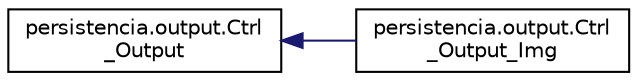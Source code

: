 digraph "Graphical Class Hierarchy"
{
  edge [fontname="Helvetica",fontsize="10",labelfontname="Helvetica",labelfontsize="10"];
  node [fontname="Helvetica",fontsize="10",shape=record];
  rankdir="LR";
  Node0 [label="persistencia.output.Ctrl\l_Output",height=0.2,width=0.4,color="black", fillcolor="white", style="filled",URL="$classpersistencia_1_1output_1_1Ctrl__Output.html",tooltip="Classe Ctrl_Output. "];
  Node0 -> Node1 [dir="back",color="midnightblue",fontsize="10",style="solid",fontname="Helvetica"];
  Node1 [label="persistencia.output.Ctrl\l_Output_Img",height=0.2,width=0.4,color="black", fillcolor="white", style="filled",URL="$classpersistencia_1_1output_1_1Ctrl__Output__Img.html",tooltip="Controlador de Output que permet escriure una imatge ppm. "];
}
